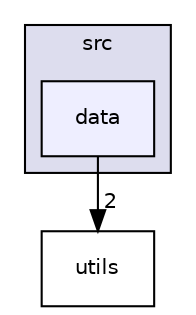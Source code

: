 digraph "src/data" {
  compound=true
  node [ fontsize="10", fontname="Helvetica"];
  edge [ labelfontsize="10", labelfontname="Helvetica"];
  subgraph clusterdir_68267d1309a1af8e8297ef4c3efbcdba {
    graph [ bgcolor="#ddddee", pencolor="black", label="src" fontname="Helvetica", fontsize="10", URL="dir_68267d1309a1af8e8297ef4c3efbcdba.html"]
  dir_c1be8d27e7f84178e95f152701110b19 [shape=box, label="data", style="filled", fillcolor="#eeeeff", pencolor="black", URL="dir_c1be8d27e7f84178e95f152701110b19.html"];
  }
  dir_313caf1132e152dd9b58bea13a4052ca [shape=box label="utils" URL="dir_313caf1132e152dd9b58bea13a4052ca.html"];
  dir_c1be8d27e7f84178e95f152701110b19->dir_313caf1132e152dd9b58bea13a4052ca [headlabel="2", labeldistance=1.5 headhref="dir_000003_000007.html"];
}
